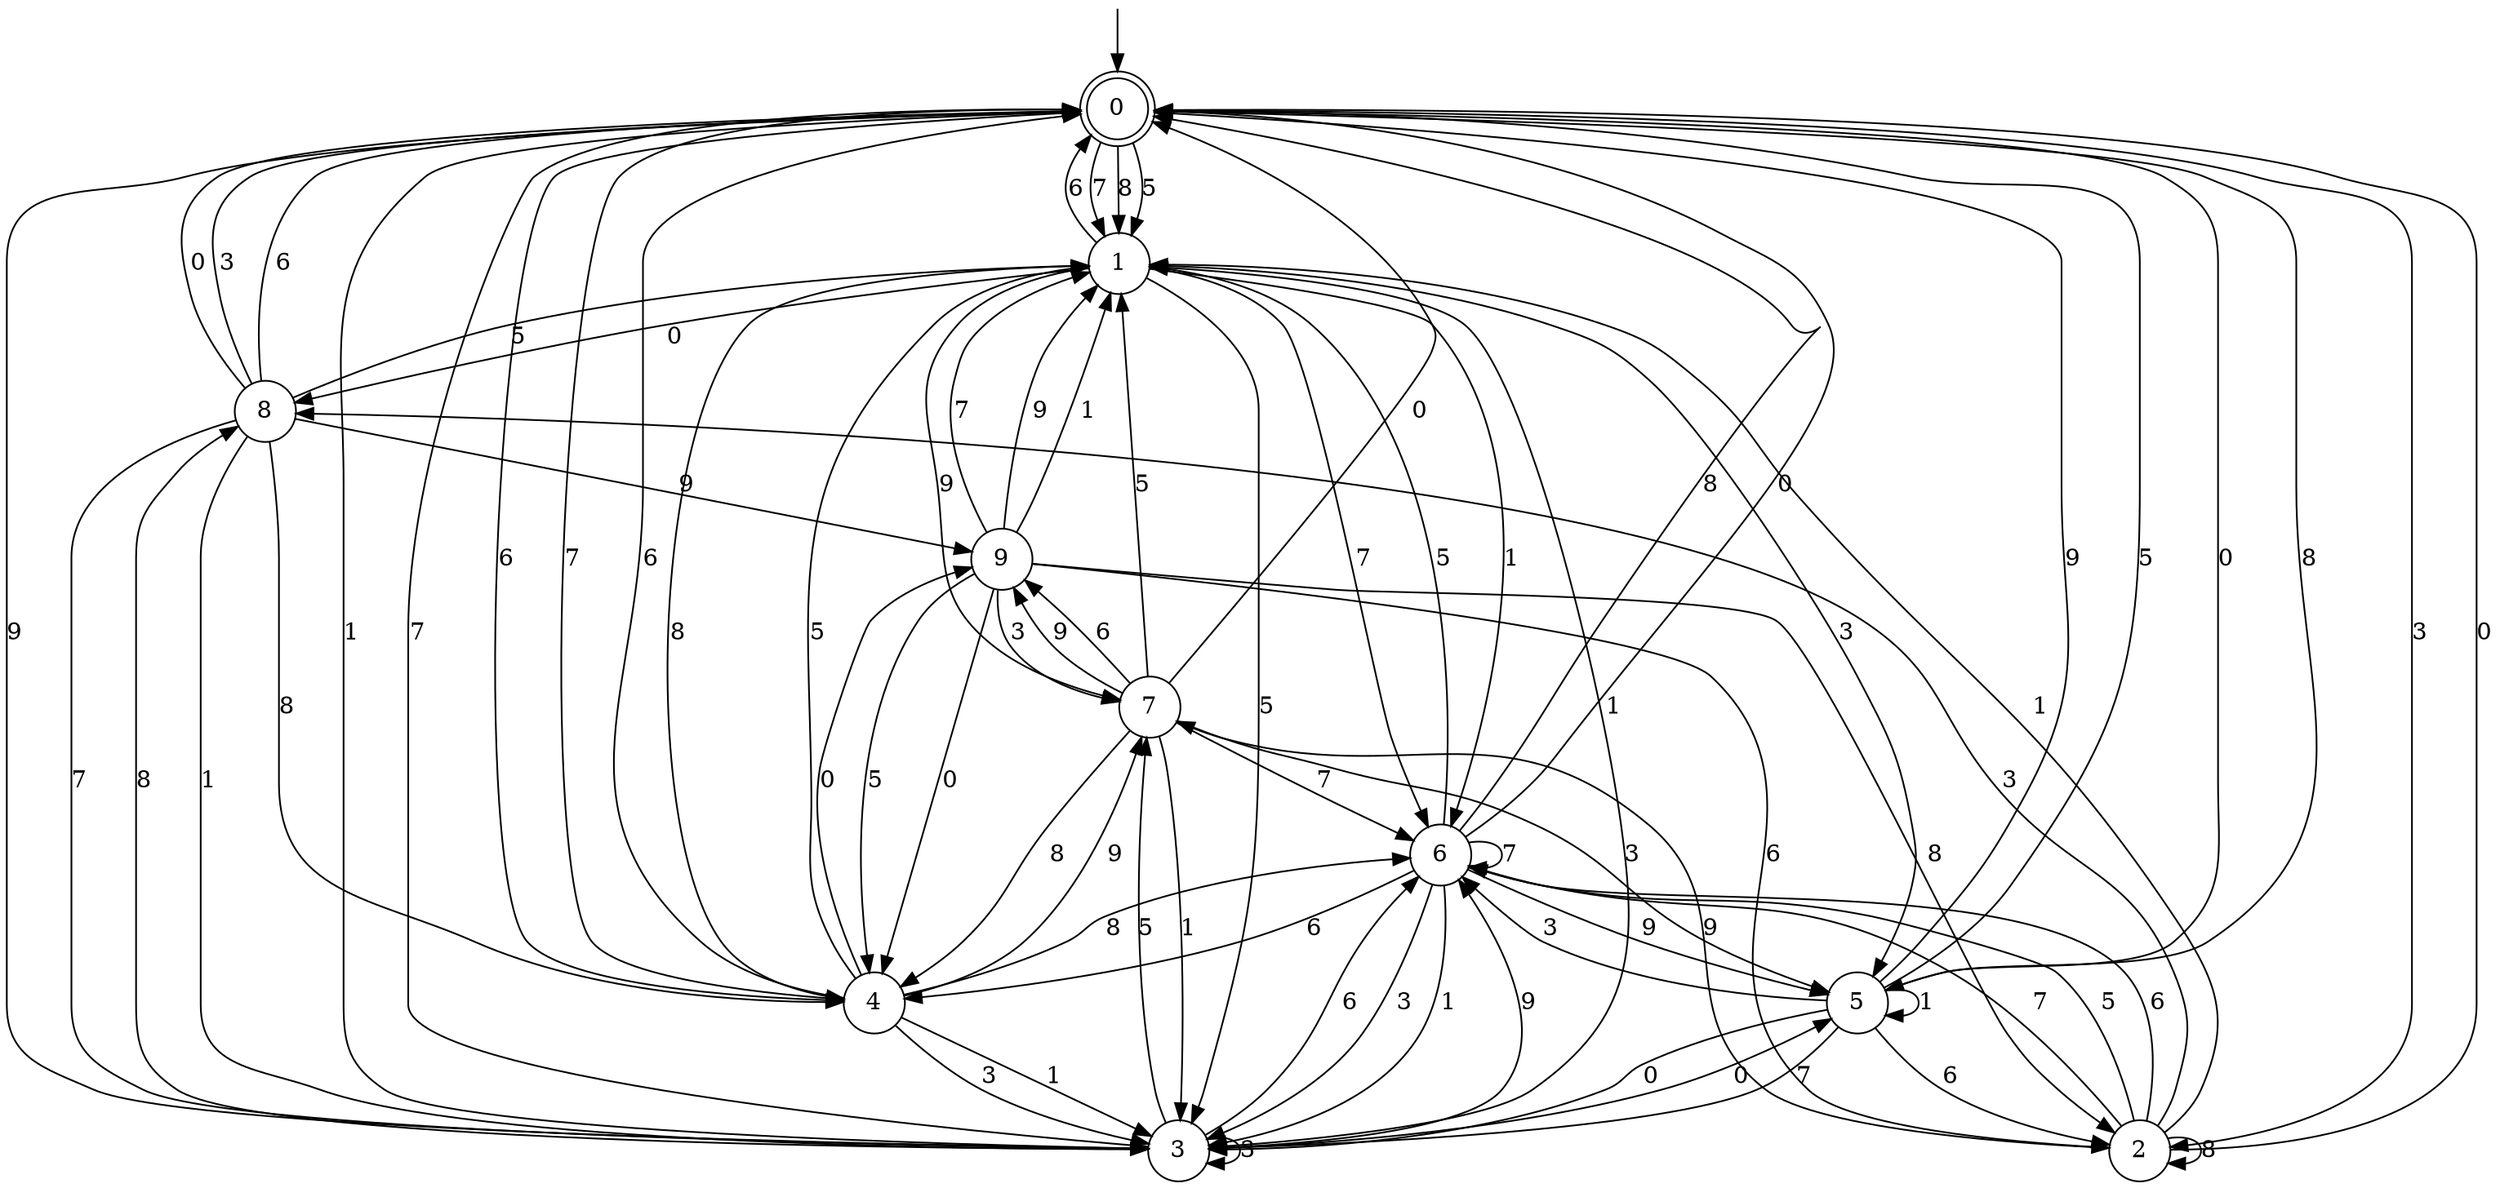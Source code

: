 digraph g {

	s0 [shape="doublecircle" label="0"];
	s1 [shape="circle" label="1"];
	s2 [shape="circle" label="2"];
	s3 [shape="circle" label="3"];
	s4 [shape="circle" label="4"];
	s5 [shape="circle" label="5"];
	s6 [shape="circle" label="6"];
	s7 [shape="circle" label="7"];
	s8 [shape="circle" label="8"];
	s9 [shape="circle" label="9"];
	s0 -> s1 [label="7"];
	s0 -> s2 [label="3"];
	s0 -> s1 [label="8"];
	s0 -> s3 [label="9"];
	s0 -> s3 [label="1"];
	s0 -> s1 [label="5"];
	s0 -> s4 [label="6"];
	s0 -> s5 [label="0"];
	s1 -> s6 [label="7"];
	s1 -> s5 [label="3"];
	s1 -> s4 [label="8"];
	s1 -> s7 [label="9"];
	s1 -> s6 [label="1"];
	s1 -> s3 [label="5"];
	s1 -> s0 [label="6"];
	s1 -> s8 [label="0"];
	s2 -> s6 [label="7"];
	s2 -> s8 [label="3"];
	s2 -> s2 [label="8"];
	s2 -> s7 [label="9"];
	s2 -> s1 [label="1"];
	s2 -> s6 [label="5"];
	s2 -> s6 [label="6"];
	s2 -> s0 [label="0"];
	s3 -> s0 [label="7"];
	s3 -> s3 [label="3"];
	s3 -> s8 [label="8"];
	s3 -> s6 [label="9"];
	s3 -> s1 [label="1"];
	s3 -> s7 [label="5"];
	s3 -> s6 [label="6"];
	s3 -> s5 [label="0"];
	s4 -> s0 [label="7"];
	s4 -> s3 [label="3"];
	s4 -> s6 [label="8"];
	s4 -> s7 [label="9"];
	s4 -> s3 [label="1"];
	s4 -> s1 [label="5"];
	s4 -> s0 [label="6"];
	s4 -> s9 [label="0"];
	s5 -> s3 [label="7"];
	s5 -> s6 [label="3"];
	s5 -> s0 [label="8"];
	s5 -> s0 [label="9"];
	s5 -> s5 [label="1"];
	s5 -> s0 [label="5"];
	s5 -> s2 [label="6"];
	s5 -> s3 [label="0"];
	s6 -> s6 [label="7"];
	s6 -> s3 [label="3"];
	s6 -> s0 [label="8"];
	s6 -> s5 [label="9"];
	s6 -> s3 [label="1"];
	s6 -> s1 [label="5"];
	s6 -> s4 [label="6"];
	s6 -> s0 [label="0"];
	s7 -> s6 [label="7"];
	s7 -> s5 [label="3"];
	s7 -> s4 [label="8"];
	s7 -> s9 [label="9"];
	s7 -> s3 [label="1"];
	s7 -> s1 [label="5"];
	s7 -> s9 [label="6"];
	s7 -> s0 [label="0"];
	s8 -> s3 [label="7"];
	s8 -> s0 [label="3"];
	s8 -> s4 [label="8"];
	s8 -> s9 [label="9"];
	s8 -> s3 [label="1"];
	s8 -> s1 [label="5"];
	s8 -> s0 [label="6"];
	s8 -> s0 [label="0"];
	s9 -> s1 [label="7"];
	s9 -> s7 [label="3"];
	s9 -> s2 [label="8"];
	s9 -> s1 [label="9"];
	s9 -> s1 [label="1"];
	s9 -> s4 [label="5"];
	s9 -> s2 [label="6"];
	s9 -> s4 [label="0"];

__start0 [label="" shape="none" width="0" height="0"];
__start0 -> s0;

}
